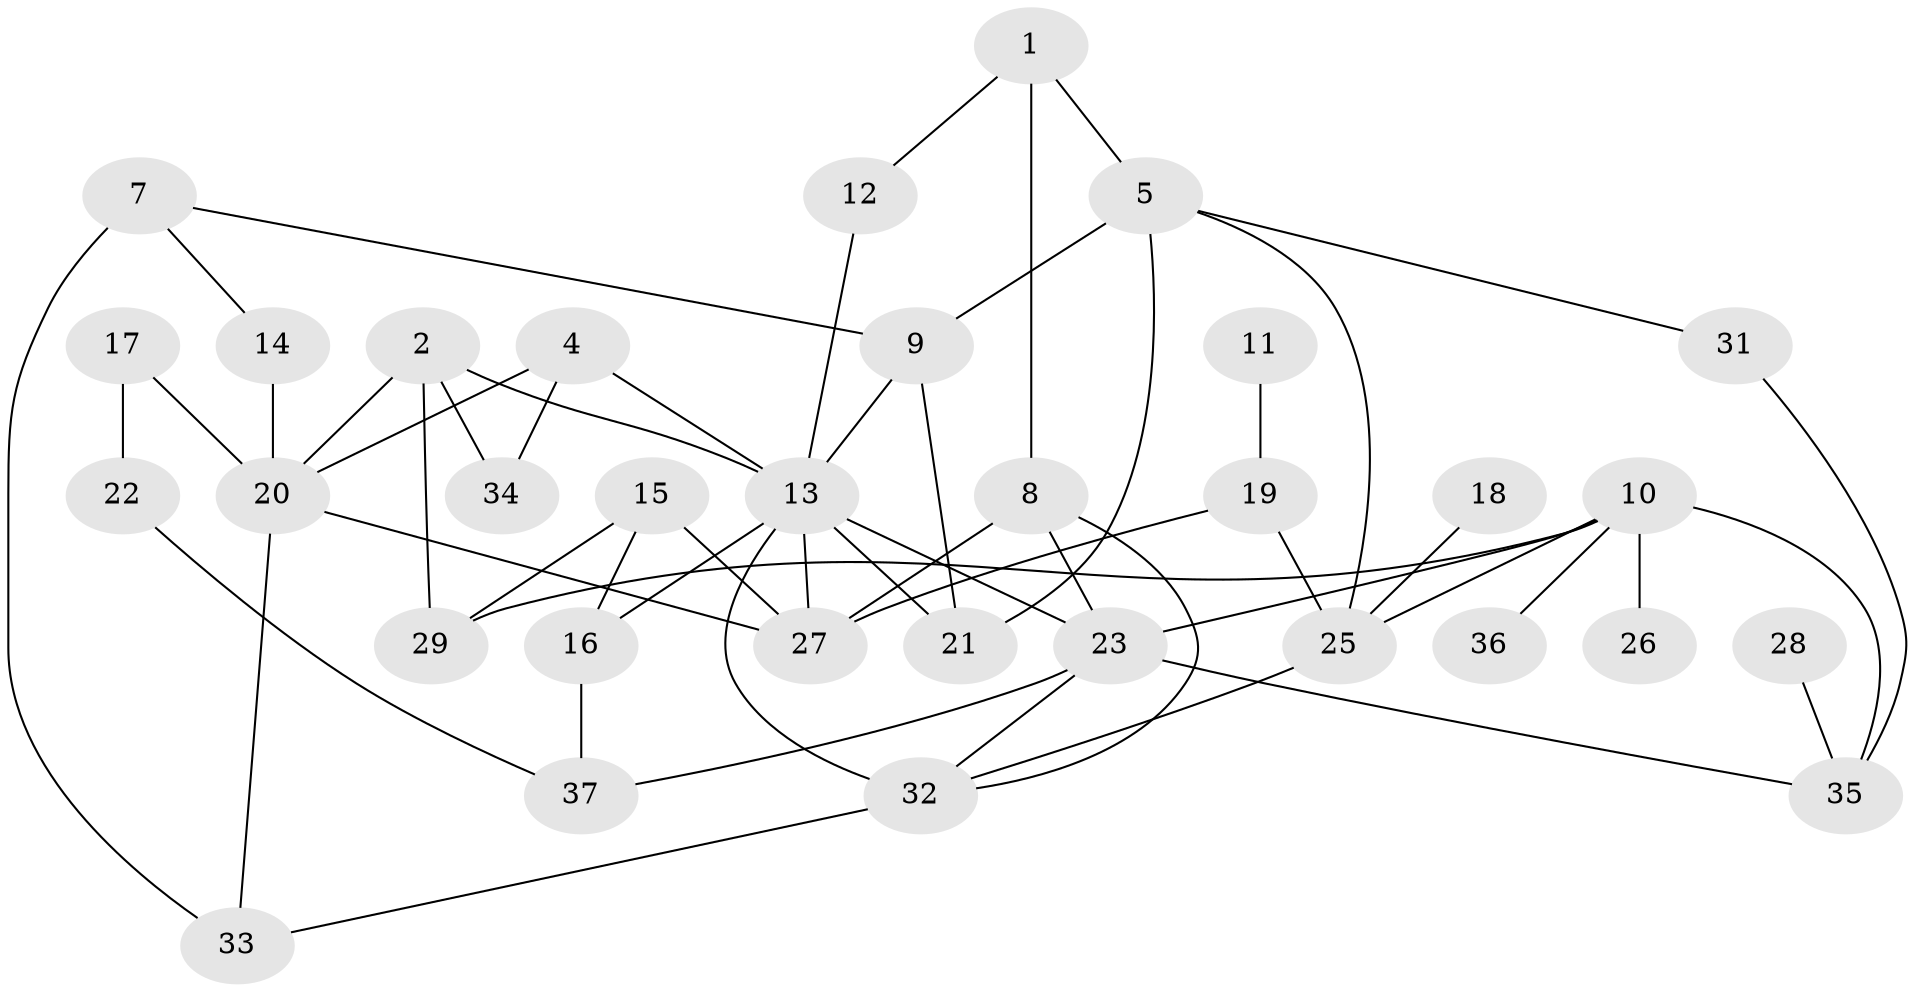// original degree distribution, {3: 0.22666666666666666, 0: 0.06666666666666667, 5: 0.05333333333333334, 1: 0.10666666666666667, 2: 0.36, 6: 0.02666666666666667, 4: 0.14666666666666667, 7: 0.013333333333333334}
// Generated by graph-tools (version 1.1) at 2025/33/03/09/25 02:33:34]
// undirected, 33 vertices, 55 edges
graph export_dot {
graph [start="1"]
  node [color=gray90,style=filled];
  1;
  2;
  4;
  5;
  7;
  8;
  9;
  10;
  11;
  12;
  13;
  14;
  15;
  16;
  17;
  18;
  19;
  20;
  21;
  22;
  23;
  25;
  26;
  27;
  28;
  29;
  31;
  32;
  33;
  34;
  35;
  36;
  37;
  1 -- 5 [weight=1.0];
  1 -- 8 [weight=1.0];
  1 -- 12 [weight=1.0];
  2 -- 13 [weight=1.0];
  2 -- 20 [weight=1.0];
  2 -- 29 [weight=1.0];
  2 -- 34 [weight=1.0];
  4 -- 13 [weight=1.0];
  4 -- 20 [weight=1.0];
  4 -- 34 [weight=1.0];
  5 -- 9 [weight=2.0];
  5 -- 21 [weight=1.0];
  5 -- 25 [weight=1.0];
  5 -- 31 [weight=1.0];
  7 -- 9 [weight=1.0];
  7 -- 14 [weight=1.0];
  7 -- 33 [weight=2.0];
  8 -- 23 [weight=1.0];
  8 -- 27 [weight=1.0];
  8 -- 32 [weight=1.0];
  9 -- 13 [weight=4.0];
  9 -- 21 [weight=2.0];
  10 -- 23 [weight=1.0];
  10 -- 25 [weight=1.0];
  10 -- 26 [weight=2.0];
  10 -- 29 [weight=1.0];
  10 -- 35 [weight=1.0];
  10 -- 36 [weight=1.0];
  11 -- 19 [weight=1.0];
  12 -- 13 [weight=1.0];
  13 -- 16 [weight=2.0];
  13 -- 21 [weight=1.0];
  13 -- 23 [weight=1.0];
  13 -- 27 [weight=1.0];
  13 -- 32 [weight=1.0];
  14 -- 20 [weight=2.0];
  15 -- 16 [weight=2.0];
  15 -- 27 [weight=1.0];
  15 -- 29 [weight=1.0];
  16 -- 37 [weight=1.0];
  17 -- 20 [weight=1.0];
  17 -- 22 [weight=1.0];
  18 -- 25 [weight=1.0];
  19 -- 25 [weight=1.0];
  19 -- 27 [weight=1.0];
  20 -- 27 [weight=1.0];
  20 -- 33 [weight=1.0];
  22 -- 37 [weight=1.0];
  23 -- 32 [weight=1.0];
  23 -- 35 [weight=1.0];
  23 -- 37 [weight=1.0];
  25 -- 32 [weight=1.0];
  28 -- 35 [weight=1.0];
  31 -- 35 [weight=1.0];
  32 -- 33 [weight=2.0];
}

